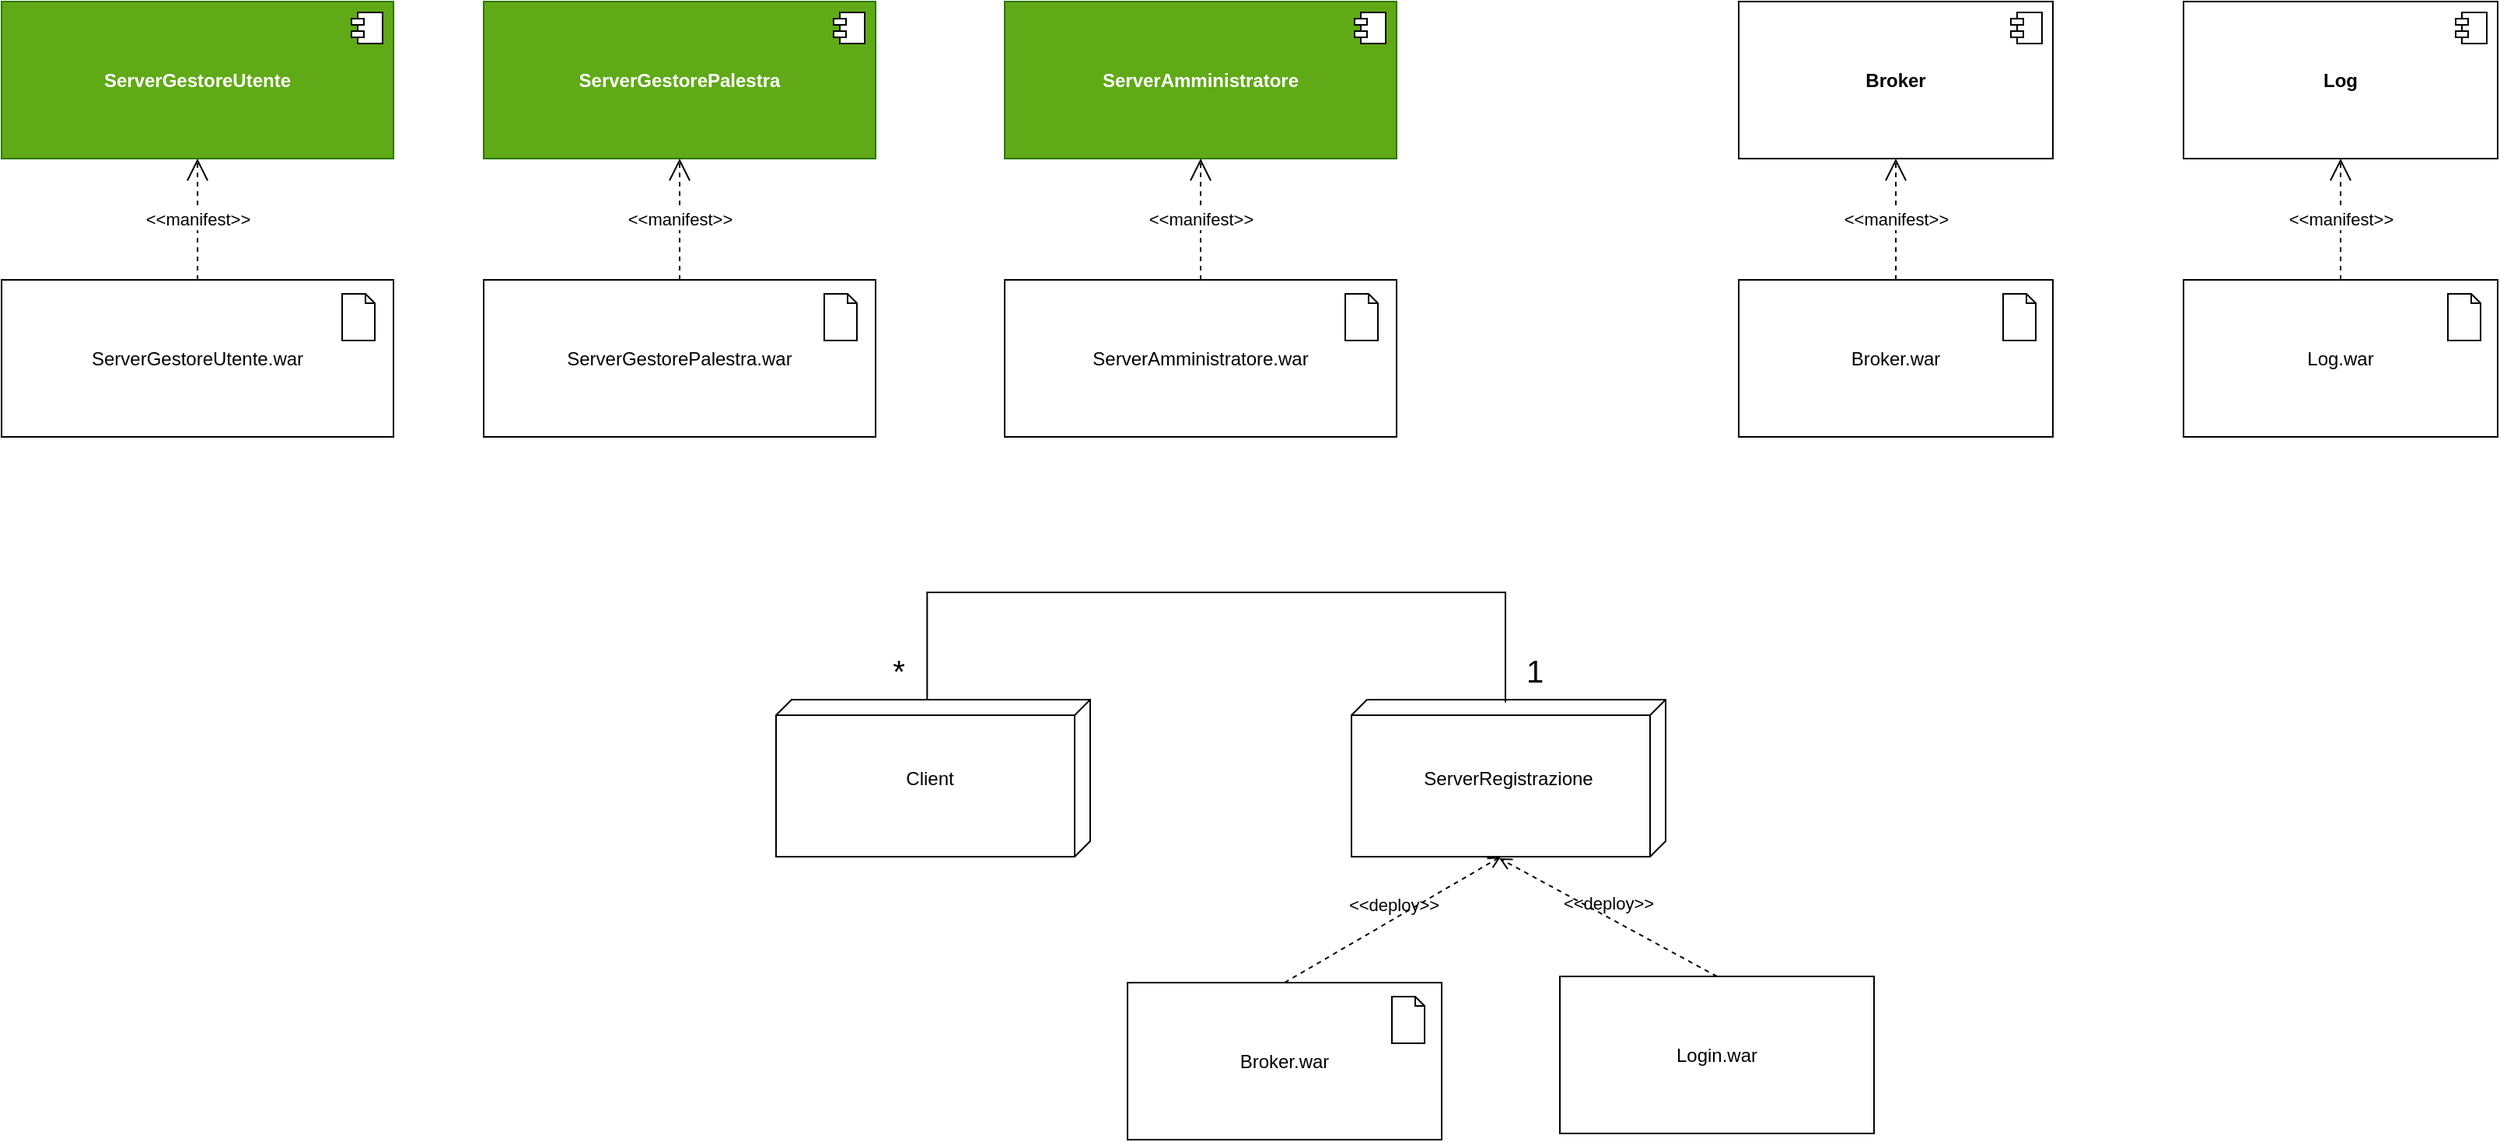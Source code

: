 <mxfile version="24.5.4" type="github">
  <diagram name="Page-1" id="bSAsCVvb1zE1cQpg0Sm6">
    <mxGraphModel dx="2779" dy="560" grid="0" gridSize="10" guides="1" tooltips="1" connect="1" arrows="1" fold="1" page="0" pageScale="1" pageWidth="850" pageHeight="1100" math="0" shadow="0">
      <root>
        <mxCell id="0" />
        <mxCell id="1" parent="0" />
        <mxCell id="1docVJ_t-b5_W6ylMiDt-13" value="&lt;b&gt;ServerGestorePalestra&lt;/b&gt;" style="html=1;dropTarget=0;whiteSpace=wrap;fillColor=#60a917;strokeColor=#2D7600;fontColor=#ffffff;" vertex="1" parent="1">
          <mxGeometry x="28" y="47" width="252" height="101" as="geometry" />
        </mxCell>
        <mxCell id="1docVJ_t-b5_W6ylMiDt-14" value="" style="shape=module;jettyWidth=8;jettyHeight=4;" vertex="1" parent="1docVJ_t-b5_W6ylMiDt-13">
          <mxGeometry x="1" width="20" height="20" relative="1" as="geometry">
            <mxPoint x="-27" y="7" as="offset" />
          </mxGeometry>
        </mxCell>
        <mxCell id="1docVJ_t-b5_W6ylMiDt-15" value="&amp;lt;&amp;lt;manifest&amp;gt;&amp;gt;" style="endArrow=open;endSize=12;dashed=1;html=1;rounded=0;entryX=0.5;entryY=1;entryDx=0;entryDy=0;exitX=0.5;exitY=0;exitDx=0;exitDy=0;" edge="1" source="1docVJ_t-b5_W6ylMiDt-16" target="1docVJ_t-b5_W6ylMiDt-13" parent="1">
          <mxGeometry width="160" relative="1" as="geometry">
            <mxPoint x="110" y="187" as="sourcePoint" />
            <mxPoint x="225" y="265" as="targetPoint" />
          </mxGeometry>
        </mxCell>
        <mxCell id="1docVJ_t-b5_W6ylMiDt-16" value="ServerGestorePalestra.war" style="html=1;dropTarget=0;whiteSpace=wrap;" vertex="1" parent="1">
          <mxGeometry x="28" y="226" width="252" height="101" as="geometry" />
        </mxCell>
        <mxCell id="1docVJ_t-b5_W6ylMiDt-17" value="" style="html=1;verticalLabelPosition=bottom;align=center;labelBackgroundColor=#ffffff;verticalAlign=top;strokeWidth=1;shadow=0;dashed=0;shape=mxgraph.ios7.icons.document;" vertex="1" parent="1">
          <mxGeometry x="247" y="235" width="21" height="30" as="geometry" />
        </mxCell>
        <mxCell id="1docVJ_t-b5_W6ylMiDt-18" value="&lt;b&gt;ServerGestoreUtente&lt;/b&gt;" style="html=1;dropTarget=0;whiteSpace=wrap;fillColor=#60a917;strokeColor=#2D7600;fontColor=#ffffff;" vertex="1" parent="1">
          <mxGeometry x="-282" y="47" width="252" height="101" as="geometry" />
        </mxCell>
        <mxCell id="1docVJ_t-b5_W6ylMiDt-19" value="" style="shape=module;jettyWidth=8;jettyHeight=4;" vertex="1" parent="1docVJ_t-b5_W6ylMiDt-18">
          <mxGeometry x="1" width="20" height="20" relative="1" as="geometry">
            <mxPoint x="-27" y="7" as="offset" />
          </mxGeometry>
        </mxCell>
        <mxCell id="1docVJ_t-b5_W6ylMiDt-20" value="&amp;lt;&amp;lt;manifest&amp;gt;&amp;gt;" style="endArrow=open;endSize=12;dashed=1;html=1;rounded=0;entryX=0.5;entryY=1;entryDx=0;entryDy=0;exitX=0.5;exitY=0;exitDx=0;exitDy=0;" edge="1" source="1docVJ_t-b5_W6ylMiDt-21" target="1docVJ_t-b5_W6ylMiDt-18" parent="1">
          <mxGeometry width="160" relative="1" as="geometry">
            <mxPoint x="-200" y="187" as="sourcePoint" />
            <mxPoint x="-85" y="265" as="targetPoint" />
          </mxGeometry>
        </mxCell>
        <mxCell id="1docVJ_t-b5_W6ylMiDt-21" value="ServerGestoreUtente.war" style="html=1;dropTarget=0;whiteSpace=wrap;" vertex="1" parent="1">
          <mxGeometry x="-282" y="226" width="252" height="101" as="geometry" />
        </mxCell>
        <mxCell id="1docVJ_t-b5_W6ylMiDt-22" value="" style="html=1;verticalLabelPosition=bottom;align=center;labelBackgroundColor=#ffffff;verticalAlign=top;strokeWidth=1;shadow=0;dashed=0;shape=mxgraph.ios7.icons.document;" vertex="1" parent="1">
          <mxGeometry x="-63" y="235" width="21" height="30" as="geometry" />
        </mxCell>
        <mxCell id="1docVJ_t-b5_W6ylMiDt-33" value="&lt;b&gt;ServerAmministratore&lt;/b&gt;" style="html=1;dropTarget=0;whiteSpace=wrap;fillColor=#60a917;strokeColor=#2D7600;fontColor=#ffffff;" vertex="1" parent="1">
          <mxGeometry x="363" y="47" width="252" height="101" as="geometry" />
        </mxCell>
        <mxCell id="1docVJ_t-b5_W6ylMiDt-34" value="" style="shape=module;jettyWidth=8;jettyHeight=4;" vertex="1" parent="1docVJ_t-b5_W6ylMiDt-33">
          <mxGeometry x="1" width="20" height="20" relative="1" as="geometry">
            <mxPoint x="-27" y="7" as="offset" />
          </mxGeometry>
        </mxCell>
        <mxCell id="1docVJ_t-b5_W6ylMiDt-35" value="&amp;lt;&amp;lt;manifest&amp;gt;&amp;gt;" style="endArrow=open;endSize=12;dashed=1;html=1;rounded=0;entryX=0.5;entryY=1;entryDx=0;entryDy=0;exitX=0.5;exitY=0;exitDx=0;exitDy=0;" edge="1" source="1docVJ_t-b5_W6ylMiDt-36" target="1docVJ_t-b5_W6ylMiDt-33" parent="1">
          <mxGeometry width="160" relative="1" as="geometry">
            <mxPoint x="445" y="187" as="sourcePoint" />
            <mxPoint x="560" y="265" as="targetPoint" />
          </mxGeometry>
        </mxCell>
        <mxCell id="1docVJ_t-b5_W6ylMiDt-36" value="ServerAmministratore.war" style="html=1;dropTarget=0;whiteSpace=wrap;" vertex="1" parent="1">
          <mxGeometry x="363" y="226" width="252" height="101" as="geometry" />
        </mxCell>
        <mxCell id="1docVJ_t-b5_W6ylMiDt-37" value="" style="html=1;verticalLabelPosition=bottom;align=center;labelBackgroundColor=#ffffff;verticalAlign=top;strokeWidth=1;shadow=0;dashed=0;shape=mxgraph.ios7.icons.document;" vertex="1" parent="1">
          <mxGeometry x="582" y="235" width="21" height="30" as="geometry" />
        </mxCell>
        <mxCell id="1docVJ_t-b5_W6ylMiDt-38" value="&lt;b&gt;Broker&lt;/b&gt;" style="html=1;dropTarget=0;whiteSpace=wrap;" vertex="1" parent="1">
          <mxGeometry x="835" y="47" width="202" height="101" as="geometry" />
        </mxCell>
        <mxCell id="1docVJ_t-b5_W6ylMiDt-39" value="" style="shape=module;jettyWidth=8;jettyHeight=4;" vertex="1" parent="1docVJ_t-b5_W6ylMiDt-38">
          <mxGeometry x="1" width="20" height="20" relative="1" as="geometry">
            <mxPoint x="-27" y="7" as="offset" />
          </mxGeometry>
        </mxCell>
        <mxCell id="1docVJ_t-b5_W6ylMiDt-40" value="&amp;lt;&amp;lt;manifest&amp;gt;&amp;gt;" style="endArrow=open;endSize=12;dashed=1;html=1;rounded=0;entryX=0.5;entryY=1;entryDx=0;entryDy=0;exitX=0.5;exitY=0;exitDx=0;exitDy=0;" edge="1" source="1docVJ_t-b5_W6ylMiDt-41" target="1docVJ_t-b5_W6ylMiDt-38" parent="1">
          <mxGeometry width="160" relative="1" as="geometry">
            <mxPoint x="917" y="187" as="sourcePoint" />
            <mxPoint x="1032" y="265" as="targetPoint" />
          </mxGeometry>
        </mxCell>
        <mxCell id="1docVJ_t-b5_W6ylMiDt-41" value="Broker.war" style="html=1;dropTarget=0;whiteSpace=wrap;" vertex="1" parent="1">
          <mxGeometry x="835" y="226" width="202" height="101" as="geometry" />
        </mxCell>
        <mxCell id="1docVJ_t-b5_W6ylMiDt-42" value="" style="html=1;verticalLabelPosition=bottom;align=center;labelBackgroundColor=#ffffff;verticalAlign=top;strokeWidth=1;shadow=0;dashed=0;shape=mxgraph.ios7.icons.document;" vertex="1" parent="1">
          <mxGeometry x="1005" y="235" width="21" height="30" as="geometry" />
        </mxCell>
        <mxCell id="1docVJ_t-b5_W6ylMiDt-43" value="&lt;b&gt;Log&lt;/b&gt;" style="html=1;dropTarget=0;whiteSpace=wrap;" vertex="1" parent="1">
          <mxGeometry x="1121" y="47" width="202" height="101" as="geometry" />
        </mxCell>
        <mxCell id="1docVJ_t-b5_W6ylMiDt-44" value="" style="shape=module;jettyWidth=8;jettyHeight=4;" vertex="1" parent="1docVJ_t-b5_W6ylMiDt-43">
          <mxGeometry x="1" width="20" height="20" relative="1" as="geometry">
            <mxPoint x="-27" y="7" as="offset" />
          </mxGeometry>
        </mxCell>
        <mxCell id="1docVJ_t-b5_W6ylMiDt-45" value="&amp;lt;&amp;lt;manifest&amp;gt;&amp;gt;" style="endArrow=open;endSize=12;dashed=1;html=1;rounded=0;entryX=0.5;entryY=1;entryDx=0;entryDy=0;exitX=0.5;exitY=0;exitDx=0;exitDy=0;" edge="1" source="1docVJ_t-b5_W6ylMiDt-46" target="1docVJ_t-b5_W6ylMiDt-43" parent="1">
          <mxGeometry width="160" relative="1" as="geometry">
            <mxPoint x="1203" y="187" as="sourcePoint" />
            <mxPoint x="1318" y="265" as="targetPoint" />
          </mxGeometry>
        </mxCell>
        <mxCell id="1docVJ_t-b5_W6ylMiDt-46" value="Log.war" style="html=1;dropTarget=0;whiteSpace=wrap;" vertex="1" parent="1">
          <mxGeometry x="1121" y="226" width="202" height="101" as="geometry" />
        </mxCell>
        <mxCell id="1docVJ_t-b5_W6ylMiDt-47" value="" style="html=1;verticalLabelPosition=bottom;align=center;labelBackgroundColor=#ffffff;verticalAlign=top;strokeWidth=1;shadow=0;dashed=0;shape=mxgraph.ios7.icons.document;" vertex="1" parent="1">
          <mxGeometry x="1291" y="235" width="21" height="30" as="geometry" />
        </mxCell>
        <mxCell id="1docVJ_t-b5_W6ylMiDt-48" value="&lt;div align=&quot;justify&quot;&gt;&lt;br&gt;&lt;/div&gt;" style="verticalAlign=top;align=left;spacingTop=8;spacingLeft=2;spacingRight=12;shape=cube;size=10;direction=south;fontStyle=4;html=1;whiteSpace=wrap;" vertex="1" parent="1">
          <mxGeometry x="216" y="496" width="202" height="101" as="geometry" />
        </mxCell>
        <mxCell id="1docVJ_t-b5_W6ylMiDt-50" value="Client" style="text;html=1;align=center;verticalAlign=middle;whiteSpace=wrap;rounded=0;" vertex="1" parent="1">
          <mxGeometry x="285" y="531.5" width="60" height="30" as="geometry" />
        </mxCell>
        <mxCell id="1docVJ_t-b5_W6ylMiDt-51" value="&lt;div align=&quot;justify&quot;&gt;&lt;br&gt;&lt;/div&gt;" style="verticalAlign=top;align=left;spacingTop=8;spacingLeft=2;spacingRight=12;shape=cube;size=10;direction=south;fontStyle=4;html=1;whiteSpace=wrap;" vertex="1" parent="1">
          <mxGeometry x="586" y="496" width="202" height="101" as="geometry" />
        </mxCell>
        <mxCell id="1docVJ_t-b5_W6ylMiDt-52" value="ServerRegistrazione" style="text;html=1;align=center;verticalAlign=middle;whiteSpace=wrap;rounded=0;" vertex="1" parent="1">
          <mxGeometry x="657" y="531.5" width="60" height="30" as="geometry" />
        </mxCell>
        <mxCell id="1docVJ_t-b5_W6ylMiDt-55" value="" style="endArrow=none;html=1;rounded=0;edgeStyle=elbowEdgeStyle;elbow=vertical;exitX=-0.002;exitY=0.519;exitDx=0;exitDy=0;exitPerimeter=0;entryX=0.017;entryY=0.51;entryDx=0;entryDy=0;entryPerimeter=0;" edge="1" parent="1" source="1docVJ_t-b5_W6ylMiDt-48" target="1docVJ_t-b5_W6ylMiDt-51">
          <mxGeometry width="50" height="50" relative="1" as="geometry">
            <mxPoint x="350" y="477" as="sourcePoint" />
            <mxPoint x="683" y="453" as="targetPoint" />
            <Array as="points">
              <mxPoint x="494" y="427" />
            </Array>
          </mxGeometry>
        </mxCell>
        <mxCell id="1docVJ_t-b5_W6ylMiDt-58" value="*" style="text;html=1;align=center;verticalAlign=middle;whiteSpace=wrap;rounded=0;fontSize=20;" vertex="1" parent="1">
          <mxGeometry x="265" y="462" width="60" height="30" as="geometry" />
        </mxCell>
        <mxCell id="1docVJ_t-b5_W6ylMiDt-59" value="1" style="text;html=1;align=center;verticalAlign=middle;whiteSpace=wrap;rounded=0;fontSize=20;" vertex="1" parent="1">
          <mxGeometry x="674" y="462" width="60" height="30" as="geometry" />
        </mxCell>
        <mxCell id="1docVJ_t-b5_W6ylMiDt-60" value="Broker.war" style="html=1;dropTarget=0;whiteSpace=wrap;" vertex="1" parent="1">
          <mxGeometry x="442" y="678" width="202" height="101" as="geometry" />
        </mxCell>
        <mxCell id="1docVJ_t-b5_W6ylMiDt-61" value="" style="html=1;verticalLabelPosition=bottom;align=center;labelBackgroundColor=#ffffff;verticalAlign=top;strokeWidth=1;shadow=0;dashed=0;shape=mxgraph.ios7.icons.document;" vertex="1" parent="1">
          <mxGeometry x="612" y="687" width="21" height="30" as="geometry" />
        </mxCell>
        <mxCell id="1docVJ_t-b5_W6ylMiDt-62" value="&amp;lt;&amp;lt;deploy&amp;gt;&amp;gt;" style="html=1;verticalAlign=bottom;labelBackgroundColor=none;endArrow=open;endFill=0;dashed=1;rounded=0;exitX=0.5;exitY=0;exitDx=0;exitDy=0;entryX=0;entryY=0;entryDx=101;entryDy=106;entryPerimeter=0;" edge="1" parent="1" source="1docVJ_t-b5_W6ylMiDt-60" target="1docVJ_t-b5_W6ylMiDt-51">
          <mxGeometry width="160" relative="1" as="geometry">
            <mxPoint x="527" y="646" as="sourcePoint" />
            <mxPoint x="687" y="646" as="targetPoint" />
          </mxGeometry>
        </mxCell>
        <mxCell id="1docVJ_t-b5_W6ylMiDt-63" value="&amp;lt;&amp;lt;deploy&amp;gt;&amp;gt;" style="html=1;verticalAlign=bottom;labelBackgroundColor=none;endArrow=open;endFill=0;dashed=1;rounded=0;exitX=0.5;exitY=0;exitDx=0;exitDy=0;" edge="1" parent="1" source="1docVJ_t-b5_W6ylMiDt-64">
          <mxGeometry width="160" relative="1" as="geometry">
            <mxPoint x="847" y="630" as="sourcePoint" />
            <mxPoint x="681" y="598" as="targetPoint" />
          </mxGeometry>
        </mxCell>
        <mxCell id="1docVJ_t-b5_W6ylMiDt-64" value="Login.war" style="html=1;dropTarget=0;whiteSpace=wrap;" vertex="1" parent="1">
          <mxGeometry x="720" y="674" width="202" height="101" as="geometry" />
        </mxCell>
      </root>
    </mxGraphModel>
  </diagram>
</mxfile>
